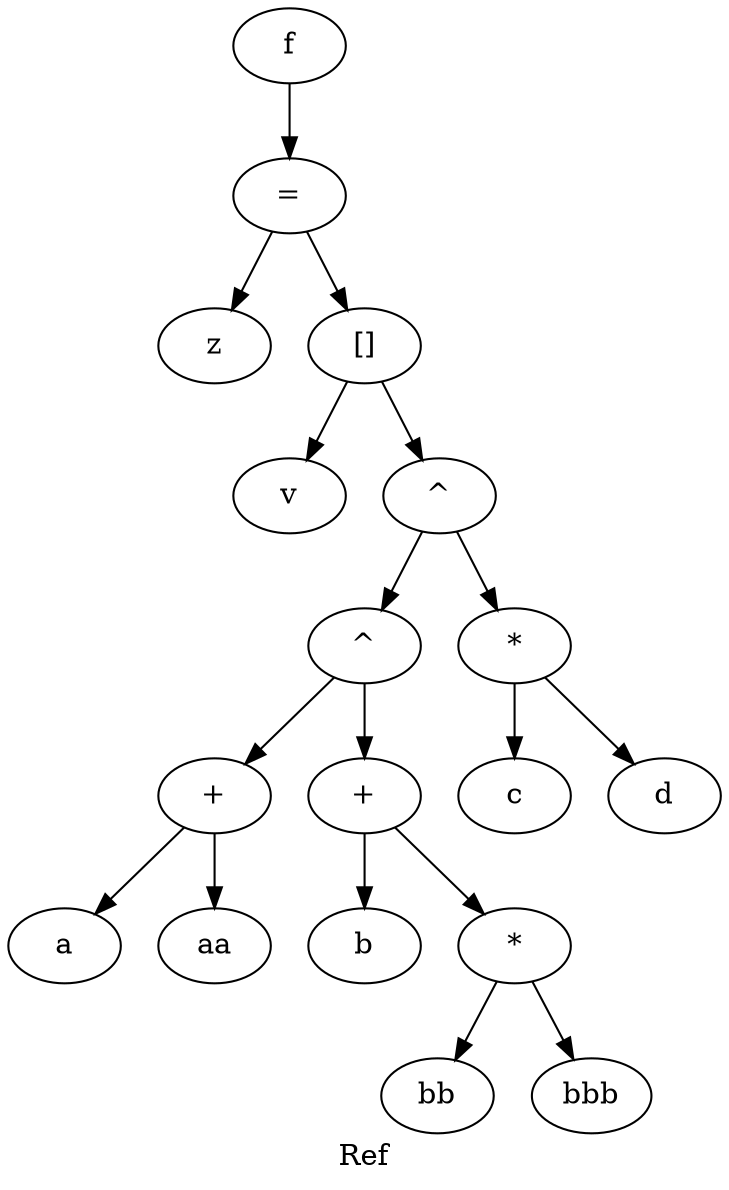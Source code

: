digraph {
label="Ref";
g -> at
g [label = "f"];
at [label = "="];
at -> z
z [label = "z"];
at -> vetor
vetor [label = "[]"];
vetor -> v
vetor -> n2

n2 -> n1
n2 -> m2

m2 -> c
m2 -> d

n1 -> s1
n1 -> s2

s1 -> a
s1 -> aa

s2 -> b
s2 -> m1
m1 -> bb
m1 -> bbb

n1 [label = "^"];
n2 [label = "^"];

m1 [label = "*"];
m2 [label = "*"];

s1 [label = "+"];
s2 [label = "+"];

v [label = "v"];
a [label = "a"];
aa [label = "aa"];
b [label = "b"];
bb [label = "bb"];
bbb [label = "bbb"];
c [label = "c"];
d [label = "d"];


}